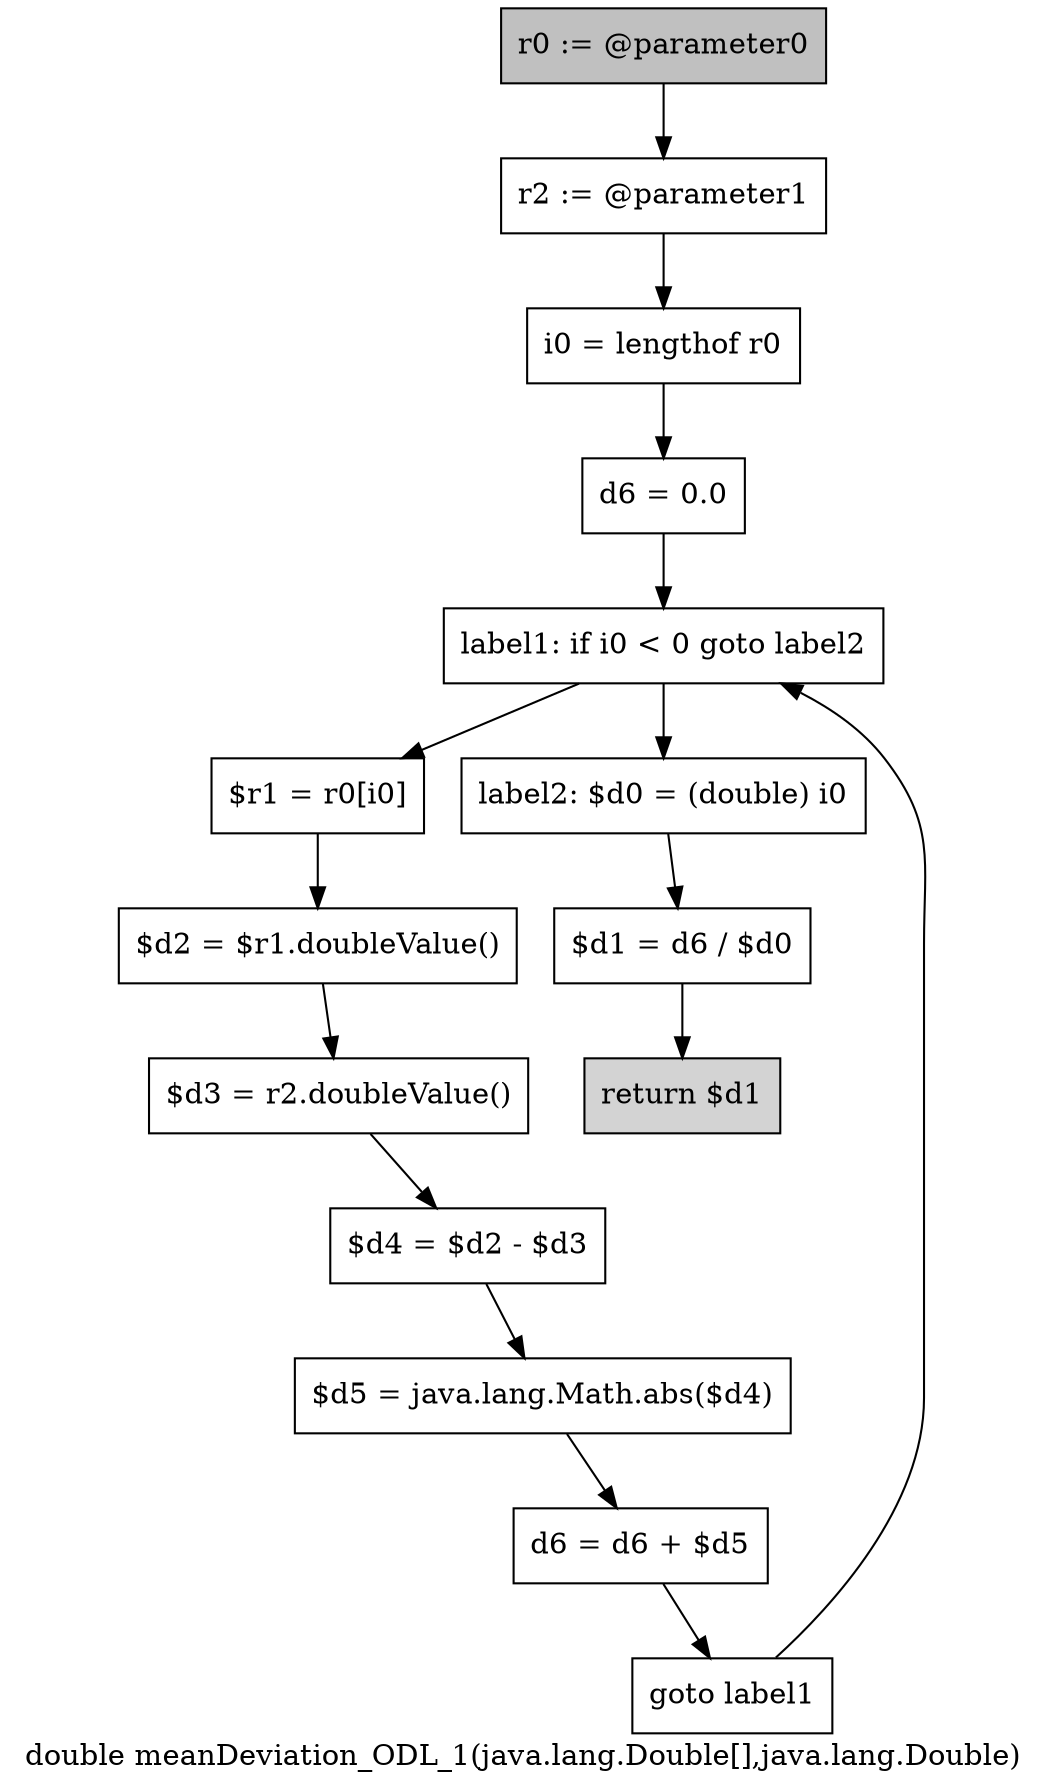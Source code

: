 digraph "double meanDeviation_ODL_1(java.lang.Double[],java.lang.Double)" {
    label="double meanDeviation_ODL_1(java.lang.Double[],java.lang.Double)";
    node [shape=box];
    "0" [style=filled,fillcolor=gray,label="r0 := @parameter0",];
    "1" [label="r2 := @parameter1",];
    "0"->"1";
    "2" [label="i0 = lengthof r0",];
    "1"->"2";
    "3" [label="d6 = 0.0",];
    "2"->"3";
    "4" [label="label1: if i0 < 0 goto label2",];
    "3"->"4";
    "5" [label="$r1 = r0[i0]",];
    "4"->"5";
    "12" [label="label2: $d0 = (double) i0",];
    "4"->"12";
    "6" [label="$d2 = $r1.doubleValue()",];
    "5"->"6";
    "7" [label="$d3 = r2.doubleValue()",];
    "6"->"7";
    "8" [label="$d4 = $d2 - $d3",];
    "7"->"8";
    "9" [label="$d5 = java.lang.Math.abs($d4)",];
    "8"->"9";
    "10" [label="d6 = d6 + $d5",];
    "9"->"10";
    "11" [label="goto label1",];
    "10"->"11";
    "11"->"4";
    "13" [label="$d1 = d6 / $d0",];
    "12"->"13";
    "14" [style=filled,fillcolor=lightgray,label="return $d1",];
    "13"->"14";
}
